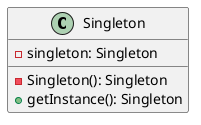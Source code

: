 @startuml
class Singleton {
    - singleton: Singleton
    - Singleton(): Singleton
    + getInstance(): Singleton
}
@enduml